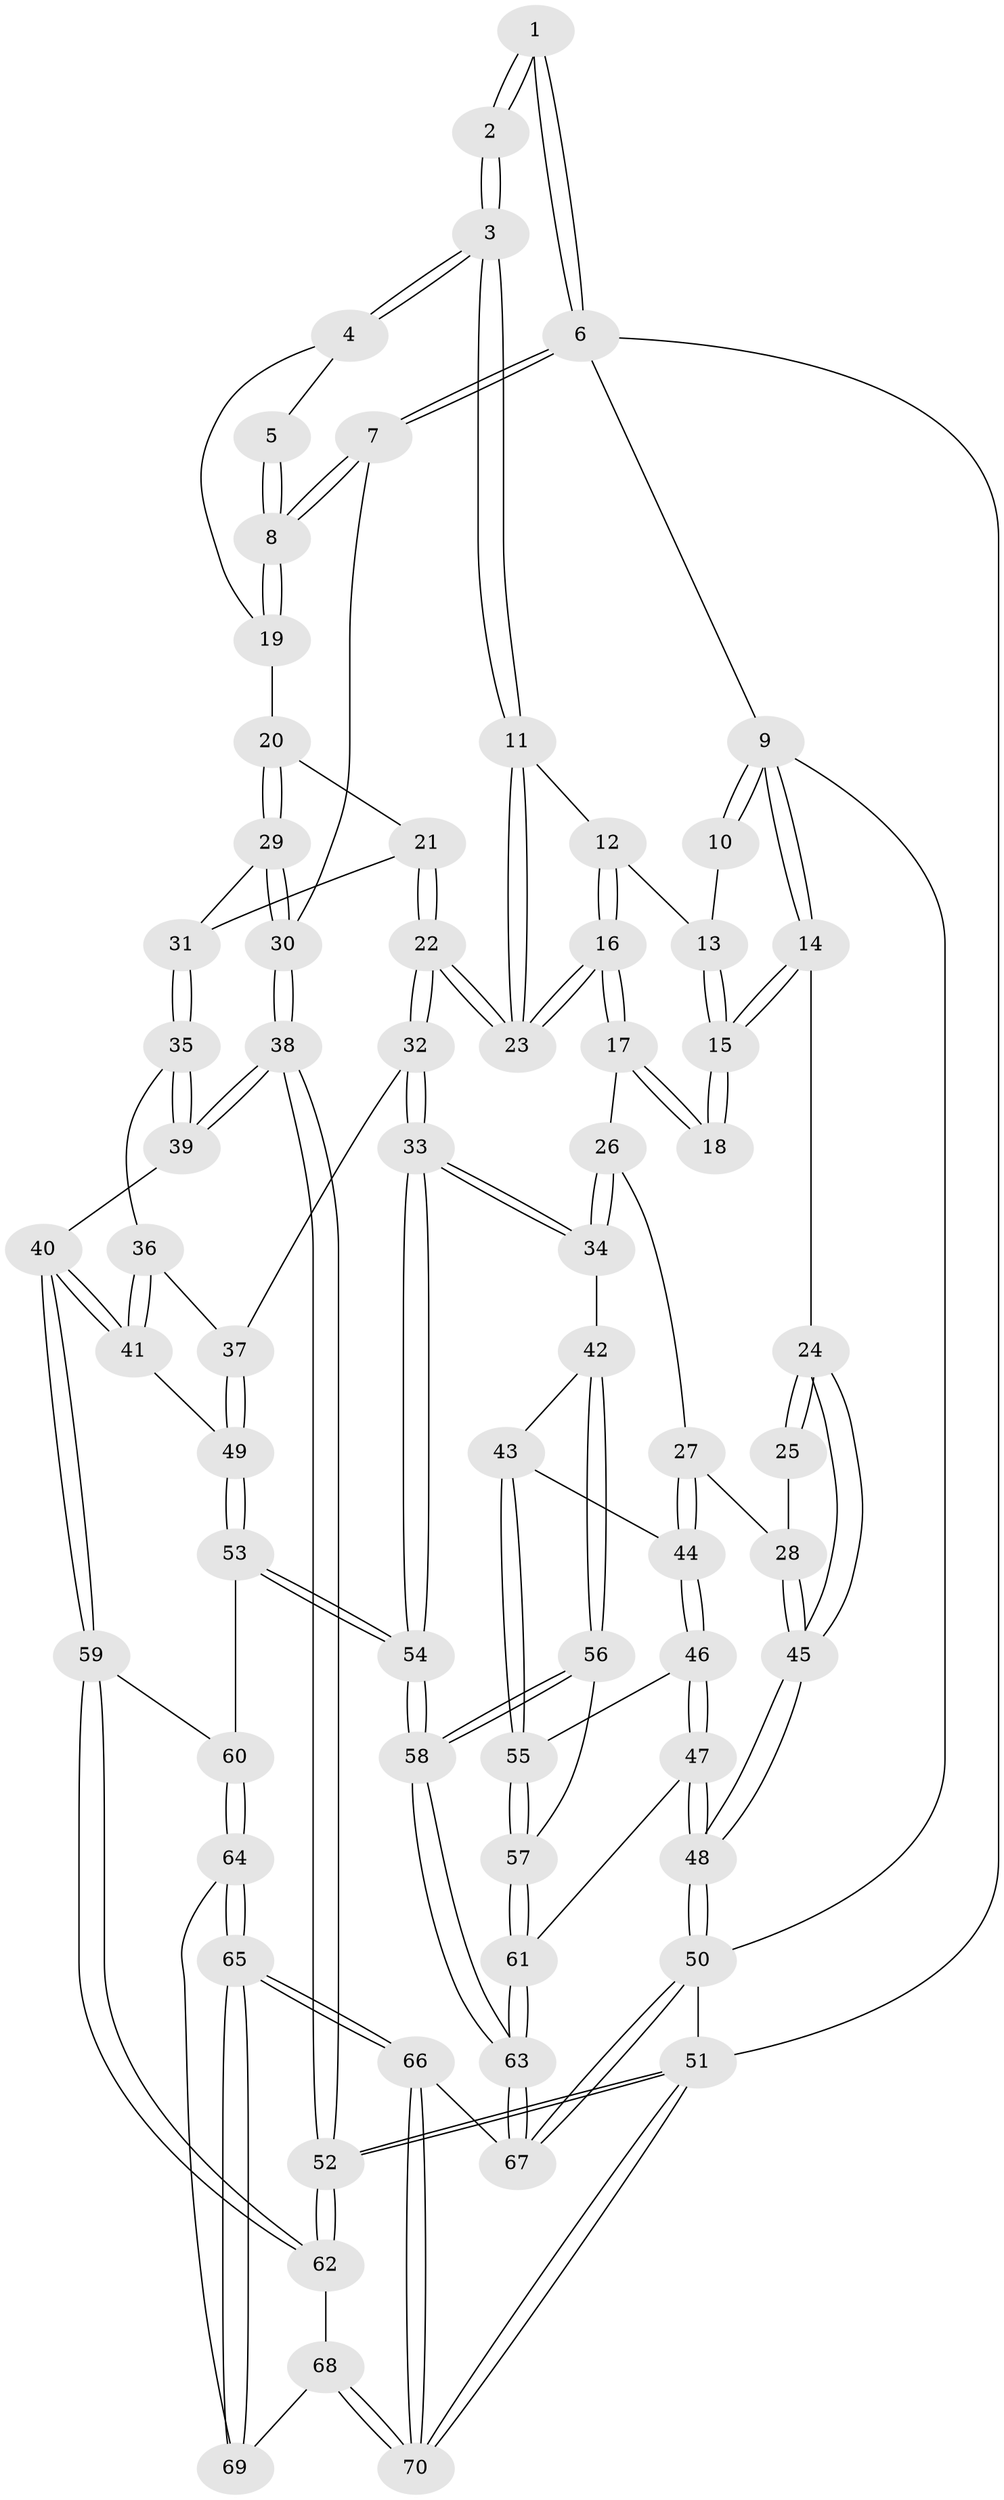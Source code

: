 // Generated by graph-tools (version 1.1) at 2025/27/03/09/25 03:27:15]
// undirected, 70 vertices, 172 edges
graph export_dot {
graph [start="1"]
  node [color=gray90,style=filled];
  1 [pos="+0.8887013942828685+0"];
  2 [pos="+0.5570076375586225+0"];
  3 [pos="+0.5953041755723776+0.08292747835787215"];
  4 [pos="+0.8064250807234793+0.14264495210253783"];
  5 [pos="+0.8743030586181639+0.0535894887962634"];
  6 [pos="+1+0"];
  7 [pos="+1+0.2054871996765089"];
  8 [pos="+1+0.19108596661090183"];
  9 [pos="+0+0"];
  10 [pos="+0.36315796788982346+0"];
  11 [pos="+0.5837201323213629+0.11792393153986767"];
  12 [pos="+0.3149866839619525+0.12209091756387175"];
  13 [pos="+0.29421373877399026+0.10902233168291381"];
  14 [pos="+0+0"];
  15 [pos="+0.21449311621936315+0.19323098546004114"];
  16 [pos="+0.48492028380057484+0.2606442583584941"];
  17 [pos="+0.2280219394810687+0.23092552132546046"];
  18 [pos="+0.21456693644814592+0.19911340218369675"];
  19 [pos="+0.8084921680354097+0.14568790217581012"];
  20 [pos="+0.8300042471912512+0.24382613032759182"];
  21 [pos="+0.7904506632702428+0.3057745532927661"];
  22 [pos="+0.5381774123836973+0.2826030294372615"];
  23 [pos="+0.5378259056510751+0.2802875210177803"];
  24 [pos="+0+0.2867809199890701"];
  25 [pos="+0.1575391613664905+0.2193015172508511"];
  26 [pos="+0.22302435171101248+0.2993224462804399"];
  27 [pos="+0.1322260866450061+0.37412142986185193"];
  28 [pos="+0.05187980585321232+0.3664107639735727"];
  29 [pos="+1+0.28040037579855953"];
  30 [pos="+1+0.2835186269621701"];
  31 [pos="+0.8161094113812002+0.37172617005233094"];
  32 [pos="+0.5227377781391934+0.3662420780807986"];
  33 [pos="+0.4807719630247955+0.4307963579430736"];
  34 [pos="+0.3674418345023273+0.43932529548697324"];
  35 [pos="+0.8164764334603193+0.37713635479897184"];
  36 [pos="+0.8037319116239564+0.3910604367412198"];
  37 [pos="+0.7051688990071321+0.4467070763859139"];
  38 [pos="+1+0.4533362814292984"];
  39 [pos="+0.9852095139182656+0.4918894391825347"];
  40 [pos="+0.9147304143084073+0.5422052395621125"];
  41 [pos="+0.8111818545101013+0.5328483918036664"];
  42 [pos="+0.30914000550196297+0.4781091176080665"];
  43 [pos="+0.22938912457904112+0.4862264668582447"];
  44 [pos="+0.1934298546794234+0.4872952238080715"];
  45 [pos="+0+0.3623979295503261"];
  46 [pos="+0.13787058207890834+0.550228713409958"];
  47 [pos="+0+0.6928465237631496"];
  48 [pos="+0+0.6987610792772326"];
  49 [pos="+0.7530570076379183+0.5456207916315391"];
  50 [pos="+0+1"];
  51 [pos="+1+1"];
  52 [pos="+1+0.906719670286704"];
  53 [pos="+0.6991013970311409+0.6350962092402406"];
  54 [pos="+0.5283234865051853+0.6504730489830048"];
  55 [pos="+0.23481770564411242+0.6009577114060817"];
  56 [pos="+0.2846032932397797+0.6333939815890185"];
  57 [pos="+0.2733096368164541+0.6325016226057437"];
  58 [pos="+0.4451860587244071+0.8207206672796018"];
  59 [pos="+0.884993499082495+0.6507676474481903"];
  60 [pos="+0.7417139518277027+0.6720396000997219"];
  61 [pos="+0.018069490842720144+0.7121125798603355"];
  62 [pos="+0.9403274694580424+0.7692578610938271"];
  63 [pos="+0.43496233758441943+0.8901650747970907"];
  64 [pos="+0.7599106029288555+0.7309474967219342"];
  65 [pos="+0.6945090104260404+0.9007636657358067"];
  66 [pos="+0.6222539585257892+1"];
  67 [pos="+0.45422869816359385+0.9724467280680795"];
  68 [pos="+0.9118337693782849+0.7790532272567238"];
  69 [pos="+0.8693965830297704+0.7773167315371848"];
  70 [pos="+0.7172274089514247+1"];
  1 -- 2;
  1 -- 2;
  1 -- 6;
  1 -- 6;
  2 -- 3;
  2 -- 3;
  3 -- 4;
  3 -- 4;
  3 -- 11;
  3 -- 11;
  4 -- 5;
  4 -- 19;
  5 -- 8;
  5 -- 8;
  6 -- 7;
  6 -- 7;
  6 -- 9;
  6 -- 51;
  7 -- 8;
  7 -- 8;
  7 -- 30;
  8 -- 19;
  8 -- 19;
  9 -- 10;
  9 -- 10;
  9 -- 14;
  9 -- 14;
  9 -- 50;
  10 -- 13;
  11 -- 12;
  11 -- 23;
  11 -- 23;
  12 -- 13;
  12 -- 16;
  12 -- 16;
  13 -- 15;
  13 -- 15;
  14 -- 15;
  14 -- 15;
  14 -- 24;
  15 -- 18;
  15 -- 18;
  16 -- 17;
  16 -- 17;
  16 -- 23;
  16 -- 23;
  17 -- 18;
  17 -- 18;
  17 -- 26;
  19 -- 20;
  20 -- 21;
  20 -- 29;
  20 -- 29;
  21 -- 22;
  21 -- 22;
  21 -- 31;
  22 -- 23;
  22 -- 23;
  22 -- 32;
  22 -- 32;
  24 -- 25;
  24 -- 25;
  24 -- 45;
  24 -- 45;
  25 -- 28;
  26 -- 27;
  26 -- 34;
  26 -- 34;
  27 -- 28;
  27 -- 44;
  27 -- 44;
  28 -- 45;
  28 -- 45;
  29 -- 30;
  29 -- 30;
  29 -- 31;
  30 -- 38;
  30 -- 38;
  31 -- 35;
  31 -- 35;
  32 -- 33;
  32 -- 33;
  32 -- 37;
  33 -- 34;
  33 -- 34;
  33 -- 54;
  33 -- 54;
  34 -- 42;
  35 -- 36;
  35 -- 39;
  35 -- 39;
  36 -- 37;
  36 -- 41;
  36 -- 41;
  37 -- 49;
  37 -- 49;
  38 -- 39;
  38 -- 39;
  38 -- 52;
  38 -- 52;
  39 -- 40;
  40 -- 41;
  40 -- 41;
  40 -- 59;
  40 -- 59;
  41 -- 49;
  42 -- 43;
  42 -- 56;
  42 -- 56;
  43 -- 44;
  43 -- 55;
  43 -- 55;
  44 -- 46;
  44 -- 46;
  45 -- 48;
  45 -- 48;
  46 -- 47;
  46 -- 47;
  46 -- 55;
  47 -- 48;
  47 -- 48;
  47 -- 61;
  48 -- 50;
  48 -- 50;
  49 -- 53;
  49 -- 53;
  50 -- 67;
  50 -- 67;
  50 -- 51;
  51 -- 52;
  51 -- 52;
  51 -- 70;
  51 -- 70;
  52 -- 62;
  52 -- 62;
  53 -- 54;
  53 -- 54;
  53 -- 60;
  54 -- 58;
  54 -- 58;
  55 -- 57;
  55 -- 57;
  56 -- 57;
  56 -- 58;
  56 -- 58;
  57 -- 61;
  57 -- 61;
  58 -- 63;
  58 -- 63;
  59 -- 60;
  59 -- 62;
  59 -- 62;
  60 -- 64;
  60 -- 64;
  61 -- 63;
  61 -- 63;
  62 -- 68;
  63 -- 67;
  63 -- 67;
  64 -- 65;
  64 -- 65;
  64 -- 69;
  65 -- 66;
  65 -- 66;
  65 -- 69;
  65 -- 69;
  66 -- 67;
  66 -- 70;
  66 -- 70;
  68 -- 69;
  68 -- 70;
  68 -- 70;
}
